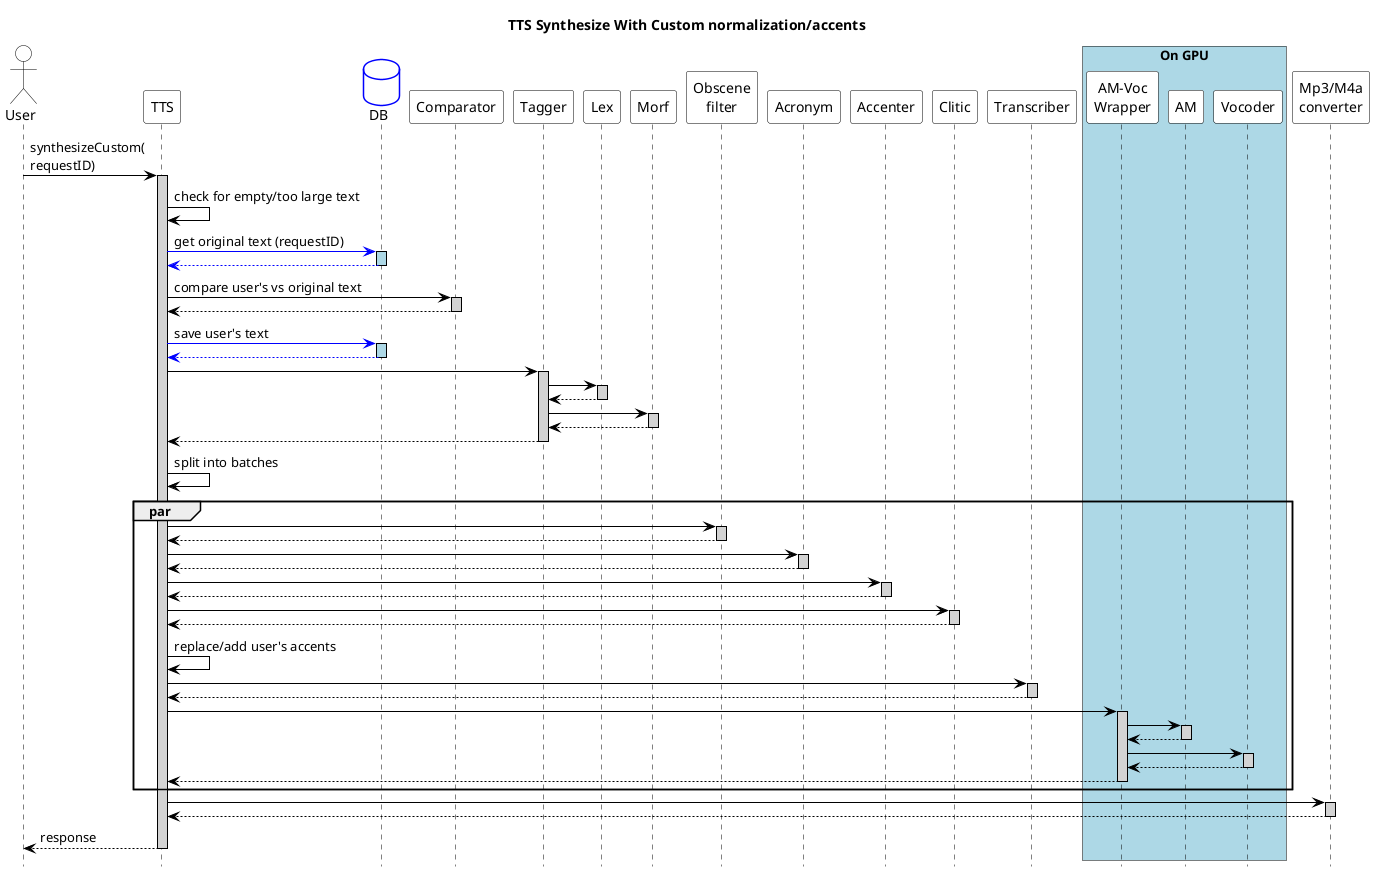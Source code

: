 @startuml TTS

skinparam sequence {
ParticipantBorderColor Black
ActorBorderColor Black

ParticipantBackgroundColor White
ActorBackgroundColor White

ArrowColor black
LifeLineBorderColor black
LifeLineBackgroundColor lightgray

BoxBorderColor black
}
skinparam databaseBackgroundColor White
skinparam dataBaseBorderColor Blue

hide footbox
title TTS Synthesize With Custom normalization/accents

' skinparam handwritten true

actor User
participant "TTS" as tts
database "DB" as DB
participant "Comparator" as comparator
participant "Tagger" as tagger
participant "Lex" as lex
participant "Morf" as morf
participant "Obscene\nfilter" as obscene
participant "Acronym" as acronym
participant "Accenter" as accenter
participant "Clitic" as clitic
participant "Transcriber" as transcriber

box "On GPU" #LightBlue
participant "AM-Voc\nWrapper" as amVoc
participant "AM" as am
participant "Vocoder" as vocoder
end box
participant "Mp3/M4a\nconverter" as converter

User -> tts: synthesizeCustom(\nrequestID)
activate tts

tts -> tts: check for empty/too large text

tts -[#blue]> DB: get original text (requestID)
activate DB #lightblue
DB -[#blue]-> tts:
deactivate DB

tts -> comparator: compare user's vs original text 
activate comparator
comparator --> tts:
deactivate comparator

tts -[#blue]> DB: save user's text
activate DB #lightblue
DB -[#blue]-> tts:
deactivate DB

tts -> tagger: 
activate tagger
tagger -> lex: 
activate lex
lex --> tagger:
deactivate lex

tagger -> morf: 
activate morf
morf --> tagger:
deactivate morf

tagger --> tts:
deactivate tagger

tts -> tts: split into batches

par

tts->obscene
activate obscene
obscene --> tts:
deactivate obscene

tts -> acronym: 
activate acronym
acronym --> tts:
deactivate acronym

tts -> accenter: 
activate accenter
accenter --> tts:
deactivate accenter

tts -> clitic: 
activate clitic
clitic --> tts:
deactivate clitic

tts -> tts: replace/add user's accents

tts -> transcriber: 
activate transcriber
transcriber --> tts:
deactivate transcriber

tts -> amVoc: 
activate amVoc

amVoc -> am: 
activate am
am --> amVoc:
deactivate am

amVoc -> vocoder: 
activate vocoder
vocoder --> amVoc:
deactivate vocoder
amVoc --> tts:
deactivate amVoc
end

tts -> converter: 
activate converter
converter --> tts:
deactivate converter


tts --> User: response
deactivate tts

@enduml